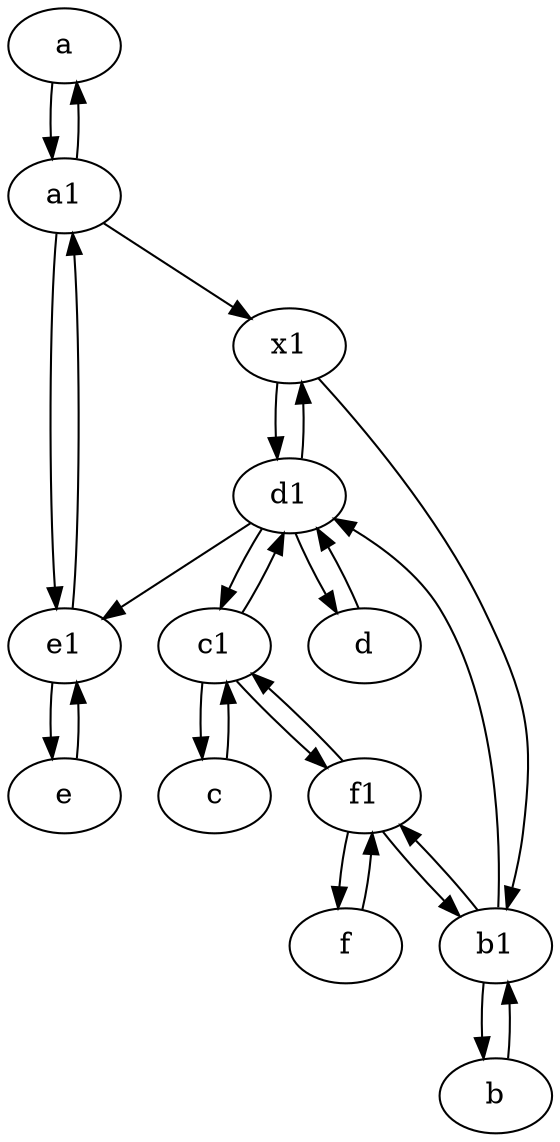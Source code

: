 digraph  {
	a [pos="40,10!"];
	d1 [pos="25,30!"];
	e1 [pos="25,45!"];
	f [pos="15,45!"];
	b [pos="50,20!"];
	c1 [pos="30,15!"];
	x1;
	c [pos="20,10!"];
	e [pos="30,50!"];
	d [pos="20,30!"];
	a1 [pos="40,15!"];
	f1;
	b1 [pos="45,20!"];
	c1 -> c;
	b1 -> f1;
	a1 -> e1;
	e1 -> e;
	b -> b1;
	b1 -> d1;
	f1 -> f;
	a1 -> x1;
	x1 -> d1;
	x1 -> b1;
	c1 -> d1;
	c -> c1;
	a -> a1;
	b1 -> b;
	e1 -> a1;
	a1 -> a;
	d1 -> e1;
	d -> d1;
	c1 -> f1;
	f -> f1;
	d1 -> c1;
	d1 -> d;
	f1 -> b1;
	e -> e1;
	d1 -> x1;
	f1 -> c1;

	}